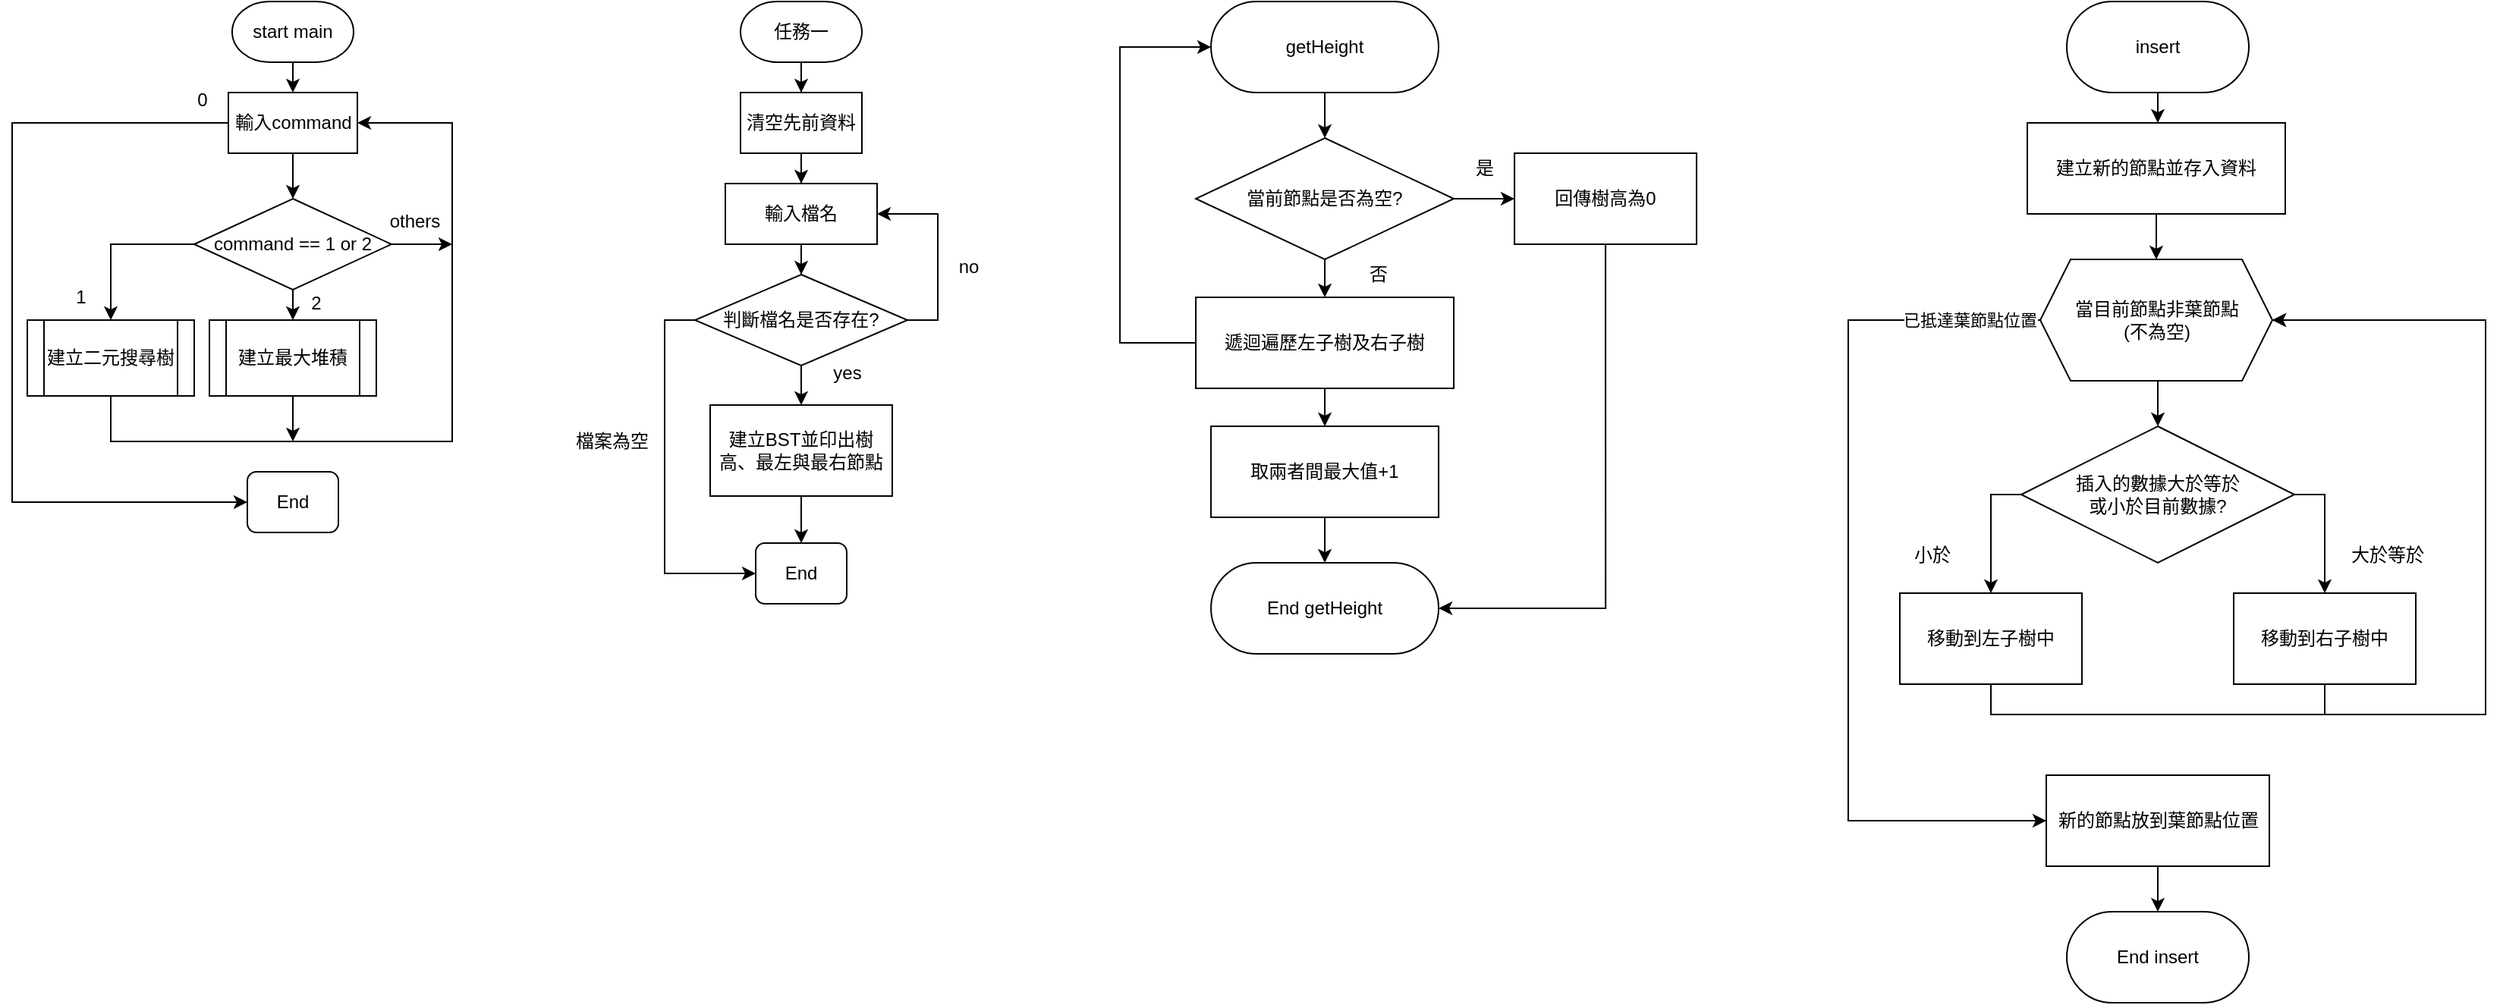 <mxfile version="22.1.11" type="github">
  <diagram name="第 1 页" id="LCjejWUBkE6CDh9qkURn">
    <mxGraphModel dx="1887" dy="658" grid="1" gridSize="10" guides="1" tooltips="1" connect="1" arrows="1" fold="1" page="1" pageScale="1" pageWidth="827" pageHeight="1169" math="0" shadow="0">
      <root>
        <mxCell id="0" />
        <mxCell id="1" parent="0" />
        <mxCell id="bvnm-rjtrdbq0C8jXrG9-4" style="edgeStyle=orthogonalEdgeStyle;rounded=0;orthogonalLoop=1;jettySize=auto;html=1;exitX=0.5;exitY=1;exitDx=0;exitDy=0;exitPerimeter=0;entryX=0.5;entryY=0;entryDx=0;entryDy=0;" parent="1" source="bvnm-rjtrdbq0C8jXrG9-1" target="bvnm-rjtrdbq0C8jXrG9-3" edge="1">
          <mxGeometry relative="1" as="geometry" />
        </mxCell>
        <mxCell id="bvnm-rjtrdbq0C8jXrG9-1" value="start main" style="strokeWidth=1;html=1;shape=mxgraph.flowchart.terminator;whiteSpace=wrap;strokeColor=default;" parent="1" vertex="1">
          <mxGeometry x="115" y="60" width="80" height="40" as="geometry" />
        </mxCell>
        <mxCell id="bvnm-rjtrdbq0C8jXrG9-6" style="edgeStyle=orthogonalEdgeStyle;rounded=0;orthogonalLoop=1;jettySize=auto;html=1;exitX=0.5;exitY=1;exitDx=0;exitDy=0;entryX=0.5;entryY=0;entryDx=0;entryDy=0;" parent="1" source="bvnm-rjtrdbq0C8jXrG9-3" target="bvnm-rjtrdbq0C8jXrG9-5" edge="1">
          <mxGeometry relative="1" as="geometry" />
        </mxCell>
        <mxCell id="bvnm-rjtrdbq0C8jXrG9-15" style="edgeStyle=orthogonalEdgeStyle;rounded=0;orthogonalLoop=1;jettySize=auto;html=1;exitX=0;exitY=0.5;exitDx=0;exitDy=0;entryX=0;entryY=0.5;entryDx=0;entryDy=0;" parent="1" source="bvnm-rjtrdbq0C8jXrG9-3" target="bvnm-rjtrdbq0C8jXrG9-9" edge="1">
          <mxGeometry relative="1" as="geometry">
            <Array as="points">
              <mxPoint x="-30" y="140" />
              <mxPoint x="-30" y="390" />
            </Array>
          </mxGeometry>
        </mxCell>
        <mxCell id="bvnm-rjtrdbq0C8jXrG9-3" value="輸入command" style="whiteSpace=wrap;html=1;" parent="1" vertex="1">
          <mxGeometry x="112.5" y="120" width="85" height="40" as="geometry" />
        </mxCell>
        <mxCell id="bvnm-rjtrdbq0C8jXrG9-11" style="edgeStyle=orthogonalEdgeStyle;rounded=0;orthogonalLoop=1;jettySize=auto;html=1;exitX=0;exitY=0.5;exitDx=0;exitDy=0;entryX=0.5;entryY=0;entryDx=0;entryDy=0;" parent="1" source="bvnm-rjtrdbq0C8jXrG9-5" target="bvnm-rjtrdbq0C8jXrG9-7" edge="1">
          <mxGeometry relative="1" as="geometry">
            <Array as="points">
              <mxPoint x="35" y="220" />
            </Array>
          </mxGeometry>
        </mxCell>
        <mxCell id="bvnm-rjtrdbq0C8jXrG9-19" style="edgeStyle=orthogonalEdgeStyle;rounded=0;orthogonalLoop=1;jettySize=auto;html=1;exitX=0.5;exitY=1;exitDx=0;exitDy=0;entryX=0.5;entryY=0;entryDx=0;entryDy=0;" parent="1" source="bvnm-rjtrdbq0C8jXrG9-5" target="bvnm-rjtrdbq0C8jXrG9-10" edge="1">
          <mxGeometry relative="1" as="geometry" />
        </mxCell>
        <mxCell id="bvnm-rjtrdbq0C8jXrG9-27" style="edgeStyle=orthogonalEdgeStyle;rounded=0;orthogonalLoop=1;jettySize=auto;html=1;exitX=1;exitY=0.5;exitDx=0;exitDy=0;" parent="1" source="bvnm-rjtrdbq0C8jXrG9-5" edge="1">
          <mxGeometry relative="1" as="geometry">
            <mxPoint x="260" y="220" as="targetPoint" />
          </mxGeometry>
        </mxCell>
        <mxCell id="bvnm-rjtrdbq0C8jXrG9-5" value="command == 1 or 2" style="rhombus;whiteSpace=wrap;html=1;" parent="1" vertex="1">
          <mxGeometry x="90" y="190" width="130" height="60" as="geometry" />
        </mxCell>
        <mxCell id="bvnm-rjtrdbq0C8jXrG9-13" style="edgeStyle=orthogonalEdgeStyle;rounded=0;orthogonalLoop=1;jettySize=auto;html=1;exitX=0.5;exitY=1;exitDx=0;exitDy=0;entryX=1;entryY=0.5;entryDx=0;entryDy=0;" parent="1" source="bvnm-rjtrdbq0C8jXrG9-7" target="bvnm-rjtrdbq0C8jXrG9-3" edge="1">
          <mxGeometry relative="1" as="geometry">
            <Array as="points">
              <mxPoint x="35" y="350" />
              <mxPoint x="260" y="350" />
              <mxPoint x="260" y="140" />
            </Array>
          </mxGeometry>
        </mxCell>
        <mxCell id="bvnm-rjtrdbq0C8jXrG9-7" value="建立二元搜尋樹" style="shape=process;whiteSpace=wrap;html=1;backgroundOutline=1;" parent="1" vertex="1">
          <mxGeometry x="-20" y="270" width="110" height="50" as="geometry" />
        </mxCell>
        <mxCell id="bvnm-rjtrdbq0C8jXrG9-9" value="End" style="rounded=1;whiteSpace=wrap;html=1;" parent="1" vertex="1">
          <mxGeometry x="125" y="370" width="60" height="40" as="geometry" />
        </mxCell>
        <mxCell id="bvnm-rjtrdbq0C8jXrG9-23" style="edgeStyle=orthogonalEdgeStyle;rounded=0;orthogonalLoop=1;jettySize=auto;html=1;exitX=0.5;exitY=1;exitDx=0;exitDy=0;" parent="1" source="bvnm-rjtrdbq0C8jXrG9-10" edge="1">
          <mxGeometry relative="1" as="geometry">
            <mxPoint x="155" y="350" as="targetPoint" />
          </mxGeometry>
        </mxCell>
        <mxCell id="bvnm-rjtrdbq0C8jXrG9-10" value="建立最大堆積" style="shape=process;whiteSpace=wrap;html=1;backgroundOutline=1;" parent="1" vertex="1">
          <mxGeometry x="100" y="270" width="110" height="50" as="geometry" />
        </mxCell>
        <mxCell id="bvnm-rjtrdbq0C8jXrG9-16" value="0" style="text;html=1;align=center;verticalAlign=middle;resizable=0;points=[];autosize=1;strokeColor=none;fillColor=none;" parent="1" vertex="1">
          <mxGeometry x="80" y="110" width="30" height="30" as="geometry" />
        </mxCell>
        <mxCell id="bvnm-rjtrdbq0C8jXrG9-17" value="1" style="text;html=1;align=center;verticalAlign=middle;resizable=0;points=[];autosize=1;strokeColor=none;fillColor=none;" parent="1" vertex="1">
          <mxGeometry y="240" width="30" height="30" as="geometry" />
        </mxCell>
        <mxCell id="bvnm-rjtrdbq0C8jXrG9-18" value="2" style="text;html=1;align=center;verticalAlign=middle;resizable=0;points=[];autosize=1;strokeColor=none;fillColor=none;" parent="1" vertex="1">
          <mxGeometry x="155" y="244" width="30" height="30" as="geometry" />
        </mxCell>
        <mxCell id="bvnm-rjtrdbq0C8jXrG9-25" value="others" style="text;html=1;align=center;verticalAlign=middle;resizable=0;points=[];autosize=1;strokeColor=none;fillColor=none;" parent="1" vertex="1">
          <mxGeometry x="205" y="190" width="60" height="30" as="geometry" />
        </mxCell>
        <mxCell id="ANfk6z7-ozVTTLZ6e1Wl-2" value="" style="edgeStyle=orthogonalEdgeStyle;rounded=0;orthogonalLoop=1;jettySize=auto;html=1;" edge="1" parent="1" source="bvnm-rjtrdbq0C8jXrG9-28" target="ANfk6z7-ozVTTLZ6e1Wl-1">
          <mxGeometry relative="1" as="geometry" />
        </mxCell>
        <mxCell id="bvnm-rjtrdbq0C8jXrG9-28" value="任務一" style="strokeWidth=1;html=1;shape=mxgraph.flowchart.terminator;whiteSpace=wrap;strokeColor=default;" parent="1" vertex="1">
          <mxGeometry x="450" y="60" width="80" height="40" as="geometry" />
        </mxCell>
        <mxCell id="ANfk6z7-ozVTTLZ6e1Wl-4" value="" style="edgeStyle=orthogonalEdgeStyle;rounded=0;orthogonalLoop=1;jettySize=auto;html=1;" edge="1" parent="1" source="ANfk6z7-ozVTTLZ6e1Wl-1" target="ANfk6z7-ozVTTLZ6e1Wl-3">
          <mxGeometry relative="1" as="geometry" />
        </mxCell>
        <mxCell id="ANfk6z7-ozVTTLZ6e1Wl-1" value="清空先前資料" style="whiteSpace=wrap;html=1;" vertex="1" parent="1">
          <mxGeometry x="450" y="120" width="80" height="40" as="geometry" />
        </mxCell>
        <mxCell id="ANfk6z7-ozVTTLZ6e1Wl-6" value="" style="edgeStyle=orthogonalEdgeStyle;rounded=0;orthogonalLoop=1;jettySize=auto;html=1;" edge="1" parent="1" source="ANfk6z7-ozVTTLZ6e1Wl-3" target="ANfk6z7-ozVTTLZ6e1Wl-5">
          <mxGeometry relative="1" as="geometry" />
        </mxCell>
        <mxCell id="ANfk6z7-ozVTTLZ6e1Wl-3" value="輸入檔名" style="whiteSpace=wrap;html=1;" vertex="1" parent="1">
          <mxGeometry x="440" y="180" width="100" height="40" as="geometry" />
        </mxCell>
        <mxCell id="ANfk6z7-ozVTTLZ6e1Wl-7" style="edgeStyle=orthogonalEdgeStyle;rounded=0;orthogonalLoop=1;jettySize=auto;html=1;exitX=1;exitY=0.5;exitDx=0;exitDy=0;entryX=1;entryY=0.5;entryDx=0;entryDy=0;" edge="1" parent="1" source="ANfk6z7-ozVTTLZ6e1Wl-5" target="ANfk6z7-ozVTTLZ6e1Wl-3">
          <mxGeometry relative="1" as="geometry" />
        </mxCell>
        <mxCell id="ANfk6z7-ozVTTLZ6e1Wl-10" value="" style="edgeStyle=orthogonalEdgeStyle;rounded=0;orthogonalLoop=1;jettySize=auto;html=1;" edge="1" parent="1" source="ANfk6z7-ozVTTLZ6e1Wl-5" target="ANfk6z7-ozVTTLZ6e1Wl-9">
          <mxGeometry relative="1" as="geometry" />
        </mxCell>
        <mxCell id="ANfk6z7-ozVTTLZ6e1Wl-13" style="edgeStyle=orthogonalEdgeStyle;rounded=0;orthogonalLoop=1;jettySize=auto;html=1;exitX=0;exitY=0.5;exitDx=0;exitDy=0;entryX=0;entryY=0.5;entryDx=0;entryDy=0;" edge="1" parent="1" source="ANfk6z7-ozVTTLZ6e1Wl-5" target="ANfk6z7-ozVTTLZ6e1Wl-12">
          <mxGeometry relative="1" as="geometry" />
        </mxCell>
        <mxCell id="ANfk6z7-ozVTTLZ6e1Wl-5" value="判斷檔名是否存在?" style="rhombus;whiteSpace=wrap;html=1;" vertex="1" parent="1">
          <mxGeometry x="420" y="240" width="140" height="60" as="geometry" />
        </mxCell>
        <mxCell id="ANfk6z7-ozVTTLZ6e1Wl-8" value="no" style="text;html=1;align=center;verticalAlign=middle;resizable=0;points=[];autosize=1;strokeColor=none;fillColor=none;" vertex="1" parent="1">
          <mxGeometry x="580" y="220" width="40" height="30" as="geometry" />
        </mxCell>
        <mxCell id="ANfk6z7-ozVTTLZ6e1Wl-15" style="edgeStyle=orthogonalEdgeStyle;rounded=0;orthogonalLoop=1;jettySize=auto;html=1;exitX=0.5;exitY=1;exitDx=0;exitDy=0;entryX=0.5;entryY=0;entryDx=0;entryDy=0;" edge="1" parent="1" source="ANfk6z7-ozVTTLZ6e1Wl-9" target="ANfk6z7-ozVTTLZ6e1Wl-12">
          <mxGeometry relative="1" as="geometry" />
        </mxCell>
        <mxCell id="ANfk6z7-ozVTTLZ6e1Wl-9" value="建立BST並印出樹高、最左與最右節點" style="whiteSpace=wrap;html=1;" vertex="1" parent="1">
          <mxGeometry x="430" y="326" width="120" height="60" as="geometry" />
        </mxCell>
        <mxCell id="ANfk6z7-ozVTTLZ6e1Wl-11" value="yes" style="text;html=1;align=center;verticalAlign=middle;resizable=0;points=[];autosize=1;strokeColor=none;fillColor=none;" vertex="1" parent="1">
          <mxGeometry x="500" y="290" width="40" height="30" as="geometry" />
        </mxCell>
        <mxCell id="ANfk6z7-ozVTTLZ6e1Wl-12" value="End" style="rounded=1;whiteSpace=wrap;html=1;" vertex="1" parent="1">
          <mxGeometry x="460" y="417" width="60" height="40" as="geometry" />
        </mxCell>
        <mxCell id="ANfk6z7-ozVTTLZ6e1Wl-14" value="檔案為空" style="text;html=1;align=center;verticalAlign=middle;resizable=0;points=[];autosize=1;strokeColor=none;fillColor=none;" vertex="1" parent="1">
          <mxGeometry x="330" y="335" width="70" height="30" as="geometry" />
        </mxCell>
        <mxCell id="ANfk6z7-ozVTTLZ6e1Wl-31" style="edgeStyle=orthogonalEdgeStyle;rounded=0;orthogonalLoop=1;jettySize=auto;html=1;exitX=0.5;exitY=1;exitDx=0;exitDy=0;entryX=0.5;entryY=0;entryDx=0;entryDy=0;" edge="1" parent="1" source="ANfk6z7-ozVTTLZ6e1Wl-32">
          <mxGeometry relative="1" as="geometry">
            <mxPoint x="835.05" y="150" as="targetPoint" />
          </mxGeometry>
        </mxCell>
        <mxCell id="ANfk6z7-ozVTTLZ6e1Wl-32" value="getHeight" style="rounded=1;whiteSpace=wrap;html=1;arcSize=50;" vertex="1" parent="1">
          <mxGeometry x="760.05" y="60" width="150" height="60" as="geometry" />
        </mxCell>
        <mxCell id="ANfk6z7-ozVTTLZ6e1Wl-33" style="edgeStyle=orthogonalEdgeStyle;rounded=0;orthogonalLoop=1;jettySize=auto;html=1;exitX=0.5;exitY=1;exitDx=0;exitDy=0;entryX=0.5;entryY=0;entryDx=0;entryDy=0;" edge="1" parent="1" source="ANfk6z7-ozVTTLZ6e1Wl-35" target="ANfk6z7-ozVTTLZ6e1Wl-38">
          <mxGeometry relative="1" as="geometry" />
        </mxCell>
        <mxCell id="ANfk6z7-ozVTTLZ6e1Wl-34" style="edgeStyle=orthogonalEdgeStyle;rounded=0;orthogonalLoop=1;jettySize=auto;html=1;exitX=1;exitY=0.5;exitDx=0;exitDy=0;entryX=0;entryY=0.5;entryDx=0;entryDy=0;" edge="1" parent="1" source="ANfk6z7-ozVTTLZ6e1Wl-35" target="ANfk6z7-ozVTTLZ6e1Wl-41">
          <mxGeometry relative="1" as="geometry" />
        </mxCell>
        <mxCell id="ANfk6z7-ozVTTLZ6e1Wl-35" value="當前節點是否為空?" style="rhombus;whiteSpace=wrap;html=1;" vertex="1" parent="1">
          <mxGeometry x="750.05" y="150" width="170" height="80" as="geometry" />
        </mxCell>
        <mxCell id="ANfk6z7-ozVTTLZ6e1Wl-36" style="edgeStyle=orthogonalEdgeStyle;rounded=0;orthogonalLoop=1;jettySize=auto;html=1;exitX=0;exitY=0.5;exitDx=0;exitDy=0;entryX=0;entryY=0.5;entryDx=0;entryDy=0;" edge="1" parent="1" source="ANfk6z7-ozVTTLZ6e1Wl-38" target="ANfk6z7-ozVTTLZ6e1Wl-32">
          <mxGeometry relative="1" as="geometry">
            <Array as="points">
              <mxPoint x="700.05" y="285" />
              <mxPoint x="700.05" y="90" />
            </Array>
          </mxGeometry>
        </mxCell>
        <mxCell id="ANfk6z7-ozVTTLZ6e1Wl-37" style="edgeStyle=orthogonalEdgeStyle;rounded=0;orthogonalLoop=1;jettySize=auto;html=1;exitX=0.5;exitY=1;exitDx=0;exitDy=0;" edge="1" parent="1" source="ANfk6z7-ozVTTLZ6e1Wl-38">
          <mxGeometry relative="1" as="geometry">
            <mxPoint x="835.05" y="340" as="targetPoint" />
          </mxGeometry>
        </mxCell>
        <mxCell id="ANfk6z7-ozVTTLZ6e1Wl-38" value="遞迴遍歷左子樹及右子樹" style="whiteSpace=wrap;html=1;" vertex="1" parent="1">
          <mxGeometry x="750.05" y="255" width="170" height="60" as="geometry" />
        </mxCell>
        <mxCell id="ANfk6z7-ozVTTLZ6e1Wl-39" value="是" style="text;html=1;align=center;verticalAlign=middle;resizable=0;points=[];autosize=1;strokeColor=none;fillColor=none;" vertex="1" parent="1">
          <mxGeometry x="920.05" y="155" width="40" height="30" as="geometry" />
        </mxCell>
        <mxCell id="ANfk6z7-ozVTTLZ6e1Wl-40" style="edgeStyle=orthogonalEdgeStyle;rounded=0;orthogonalLoop=1;jettySize=auto;html=1;exitX=0.5;exitY=1;exitDx=0;exitDy=0;entryX=1;entryY=0.5;entryDx=0;entryDy=0;" edge="1" parent="1" source="ANfk6z7-ozVTTLZ6e1Wl-41" target="ANfk6z7-ozVTTLZ6e1Wl-45">
          <mxGeometry relative="1" as="geometry" />
        </mxCell>
        <mxCell id="ANfk6z7-ozVTTLZ6e1Wl-41" value="回傳樹高為0" style="whiteSpace=wrap;html=1;" vertex="1" parent="1">
          <mxGeometry x="960.05" y="160" width="120" height="60" as="geometry" />
        </mxCell>
        <mxCell id="ANfk6z7-ozVTTLZ6e1Wl-42" value="否" style="text;html=1;align=center;verticalAlign=middle;resizable=0;points=[];autosize=1;strokeColor=none;fillColor=none;" vertex="1" parent="1">
          <mxGeometry x="850.05" y="225" width="40" height="30" as="geometry" />
        </mxCell>
        <mxCell id="ANfk6z7-ozVTTLZ6e1Wl-43" style="edgeStyle=orthogonalEdgeStyle;rounded=0;orthogonalLoop=1;jettySize=auto;html=1;exitX=0.5;exitY=1;exitDx=0;exitDy=0;entryX=0.5;entryY=0;entryDx=0;entryDy=0;" edge="1" parent="1" source="ANfk6z7-ozVTTLZ6e1Wl-44" target="ANfk6z7-ozVTTLZ6e1Wl-45">
          <mxGeometry relative="1" as="geometry" />
        </mxCell>
        <mxCell id="ANfk6z7-ozVTTLZ6e1Wl-44" value="取兩者間最大值+1" style="whiteSpace=wrap;html=1;" vertex="1" parent="1">
          <mxGeometry x="760.05" y="340" width="150" height="60" as="geometry" />
        </mxCell>
        <mxCell id="ANfk6z7-ozVTTLZ6e1Wl-45" value="End getHeight" style="rounded=1;whiteSpace=wrap;html=1;arcSize=50;" vertex="1" parent="1">
          <mxGeometry x="760.05" y="430" width="150" height="60" as="geometry" />
        </mxCell>
        <mxCell id="ANfk6z7-ozVTTLZ6e1Wl-46" style="edgeStyle=orthogonalEdgeStyle;rounded=0;orthogonalLoop=1;jettySize=auto;html=1;exitX=0.5;exitY=1;exitDx=0;exitDy=0;entryX=0.5;entryY=0;entryDx=0;entryDy=0;" edge="1" parent="1" source="ANfk6z7-ozVTTLZ6e1Wl-47">
          <mxGeometry relative="1" as="geometry">
            <mxPoint x="1384" y="140" as="targetPoint" />
          </mxGeometry>
        </mxCell>
        <mxCell id="ANfk6z7-ozVTTLZ6e1Wl-47" value="insert" style="rounded=1;whiteSpace=wrap;html=1;arcSize=50;" vertex="1" parent="1">
          <mxGeometry x="1324" y="60" width="120" height="60" as="geometry" />
        </mxCell>
        <mxCell id="ANfk6z7-ozVTTLZ6e1Wl-48" style="edgeStyle=orthogonalEdgeStyle;rounded=0;orthogonalLoop=1;jettySize=auto;html=1;exitX=0.5;exitY=1;exitDx=0;exitDy=0;entryX=0.5;entryY=0;entryDx=0;entryDy=0;" edge="1" parent="1" source="ANfk6z7-ozVTTLZ6e1Wl-49" target="ANfk6z7-ozVTTLZ6e1Wl-56">
          <mxGeometry relative="1" as="geometry" />
        </mxCell>
        <mxCell id="ANfk6z7-ozVTTLZ6e1Wl-49" value="建立新的節點並存入資料" style="rounded=0;whiteSpace=wrap;html=1;" vertex="1" parent="1">
          <mxGeometry x="1298" y="140" width="170" height="60" as="geometry" />
        </mxCell>
        <mxCell id="ANfk6z7-ozVTTLZ6e1Wl-50" style="edgeStyle=orthogonalEdgeStyle;rounded=0;orthogonalLoop=1;jettySize=auto;html=1;exitX=0;exitY=0.5;exitDx=0;exitDy=0;entryX=0.5;entryY=0;entryDx=0;entryDy=0;" edge="1" parent="1" source="ANfk6z7-ozVTTLZ6e1Wl-52" target="ANfk6z7-ozVTTLZ6e1Wl-58">
          <mxGeometry relative="1" as="geometry" />
        </mxCell>
        <mxCell id="ANfk6z7-ozVTTLZ6e1Wl-51" style="edgeStyle=orthogonalEdgeStyle;rounded=0;orthogonalLoop=1;jettySize=auto;html=1;exitX=1;exitY=0.5;exitDx=0;exitDy=0;" edge="1" parent="1" source="ANfk6z7-ozVTTLZ6e1Wl-52" target="ANfk6z7-ozVTTLZ6e1Wl-60">
          <mxGeometry relative="1" as="geometry" />
        </mxCell>
        <mxCell id="ANfk6z7-ozVTTLZ6e1Wl-52" value="插入的數據大於等於&lt;br&gt;或小於目前數據?" style="rhombus;whiteSpace=wrap;html=1;" vertex="1" parent="1">
          <mxGeometry x="1294" y="340" width="180" height="90" as="geometry" />
        </mxCell>
        <mxCell id="ANfk6z7-ozVTTLZ6e1Wl-53" style="edgeStyle=orthogonalEdgeStyle;rounded=0;orthogonalLoop=1;jettySize=auto;html=1;exitX=0.5;exitY=1;exitDx=0;exitDy=0;entryX=0.5;entryY=0;entryDx=0;entryDy=0;" edge="1" parent="1" source="ANfk6z7-ozVTTLZ6e1Wl-56" target="ANfk6z7-ozVTTLZ6e1Wl-52">
          <mxGeometry relative="1" as="geometry" />
        </mxCell>
        <mxCell id="ANfk6z7-ozVTTLZ6e1Wl-54" style="edgeStyle=orthogonalEdgeStyle;rounded=0;orthogonalLoop=1;jettySize=auto;html=1;entryX=0;entryY=0.5;entryDx=0;entryDy=0;" edge="1" parent="1" source="ANfk6z7-ozVTTLZ6e1Wl-56" target="ANfk6z7-ozVTTLZ6e1Wl-64">
          <mxGeometry relative="1" as="geometry">
            <Array as="points">
              <mxPoint x="1180" y="270" />
              <mxPoint x="1180" y="600" />
            </Array>
          </mxGeometry>
        </mxCell>
        <mxCell id="ANfk6z7-ozVTTLZ6e1Wl-55" value="已抵達葉節點位置" style="edgeLabel;html=1;align=center;verticalAlign=middle;resizable=0;points=[];" vertex="1" connectable="0" parent="ANfk6z7-ozVTTLZ6e1Wl-54">
          <mxGeometry x="-0.841" relative="1" as="geometry">
            <mxPoint as="offset" />
          </mxGeometry>
        </mxCell>
        <mxCell id="ANfk6z7-ozVTTLZ6e1Wl-56" value="當目前節點非葉節點&lt;br&gt;(不為空)" style="shape=hexagon;perimeter=hexagonPerimeter2;whiteSpace=wrap;html=1;fixedSize=1;" vertex="1" parent="1">
          <mxGeometry x="1306.5" y="230" width="153" height="80" as="geometry" />
        </mxCell>
        <mxCell id="ANfk6z7-ozVTTLZ6e1Wl-57" style="edgeStyle=orthogonalEdgeStyle;rounded=0;orthogonalLoop=1;jettySize=auto;html=1;entryX=1;entryY=0.5;entryDx=0;entryDy=0;" edge="1" parent="1" source="ANfk6z7-ozVTTLZ6e1Wl-58" target="ANfk6z7-ozVTTLZ6e1Wl-56">
          <mxGeometry relative="1" as="geometry">
            <Array as="points">
              <mxPoint x="1274" y="530" />
              <mxPoint x="1600" y="530" />
              <mxPoint x="1600" y="270" />
            </Array>
          </mxGeometry>
        </mxCell>
        <mxCell id="ANfk6z7-ozVTTLZ6e1Wl-58" value="移動到左子樹中" style="whiteSpace=wrap;html=1;" vertex="1" parent="1">
          <mxGeometry x="1214" y="450" width="120" height="60" as="geometry" />
        </mxCell>
        <mxCell id="ANfk6z7-ozVTTLZ6e1Wl-59" style="edgeStyle=orthogonalEdgeStyle;rounded=0;orthogonalLoop=1;jettySize=auto;html=1;entryX=1;entryY=0.5;entryDx=0;entryDy=0;" edge="1" parent="1" source="ANfk6z7-ozVTTLZ6e1Wl-60" target="ANfk6z7-ozVTTLZ6e1Wl-56">
          <mxGeometry relative="1" as="geometry">
            <Array as="points">
              <mxPoint x="1494" y="530" />
              <mxPoint x="1600" y="530" />
              <mxPoint x="1600" y="270" />
            </Array>
          </mxGeometry>
        </mxCell>
        <mxCell id="ANfk6z7-ozVTTLZ6e1Wl-60" value="移動到右子樹中" style="whiteSpace=wrap;html=1;" vertex="1" parent="1">
          <mxGeometry x="1434" y="450" width="120" height="60" as="geometry" />
        </mxCell>
        <mxCell id="ANfk6z7-ozVTTLZ6e1Wl-61" value="大於等於" style="text;html=1;align=center;verticalAlign=middle;resizable=0;points=[];autosize=1;strokeColor=none;fillColor=none;" vertex="1" parent="1">
          <mxGeometry x="1500" y="410" width="70" height="30" as="geometry" />
        </mxCell>
        <mxCell id="ANfk6z7-ozVTTLZ6e1Wl-62" value="小於" style="text;html=1;align=center;verticalAlign=middle;resizable=0;points=[];autosize=1;strokeColor=none;fillColor=none;" vertex="1" parent="1">
          <mxGeometry x="1210" y="410" width="50" height="30" as="geometry" />
        </mxCell>
        <mxCell id="ANfk6z7-ozVTTLZ6e1Wl-63" style="edgeStyle=orthogonalEdgeStyle;rounded=0;orthogonalLoop=1;jettySize=auto;html=1;exitX=0.5;exitY=1;exitDx=0;exitDy=0;entryX=0.5;entryY=0;entryDx=0;entryDy=0;" edge="1" parent="1" source="ANfk6z7-ozVTTLZ6e1Wl-64">
          <mxGeometry relative="1" as="geometry">
            <mxPoint x="1384" y="660" as="targetPoint" />
          </mxGeometry>
        </mxCell>
        <mxCell id="ANfk6z7-ozVTTLZ6e1Wl-64" value="新的節點放到葉節點位置" style="whiteSpace=wrap;html=1;" vertex="1" parent="1">
          <mxGeometry x="1310.5" y="570" width="147" height="60" as="geometry" />
        </mxCell>
        <mxCell id="ANfk6z7-ozVTTLZ6e1Wl-65" value="End insert" style="rounded=1;whiteSpace=wrap;html=1;arcSize=50;" vertex="1" parent="1">
          <mxGeometry x="1324" y="660" width="120" height="60" as="geometry" />
        </mxCell>
      </root>
    </mxGraphModel>
  </diagram>
</mxfile>
